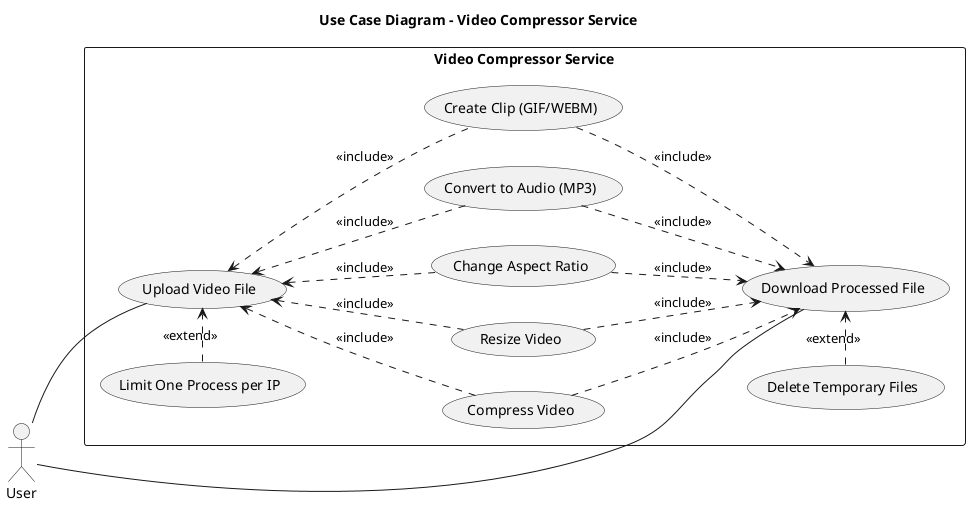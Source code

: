 @startuml
title Use Case Diagram - Video Compressor Service

left to right direction
actor "User" as user

rectangle "Video Compressor Service" {
  usecase "Upload Video File" as UC1
  usecase "Download Processed File" as UC2
  usecase "Compress Video" as UC3
  usecase "Resize Video" as UC4
  usecase "Change Aspect Ratio" as UC5
  usecase "Convert to Audio (MP3)" as UC6
  usecase "Create Clip (GIF/WEBM)" as UC7
  usecase "Limit One Process per IP" as UC8
  usecase "Delete Temporary Files" as UC9
}

user -- UC1
user -- UC2

UC1 <.. UC3 : <<include>>
UC1 <.. UC4 : <<include>>
UC1 <.. UC5 : <<include>>
UC1 <.. UC6 : <<include>>
UC1 <.. UC7 : <<include>>

UC3 ..> UC2 : <<include>>
UC4 ..> UC2 : <<include>>
UC5 ..> UC2 : <<include>>
UC6 ..> UC2 : <<include>>
UC7 ..> UC2 : <<include>>

UC8 .> UC1 : <<extend>>
UC9 .> UC2 : <<extend>>
@enduml
